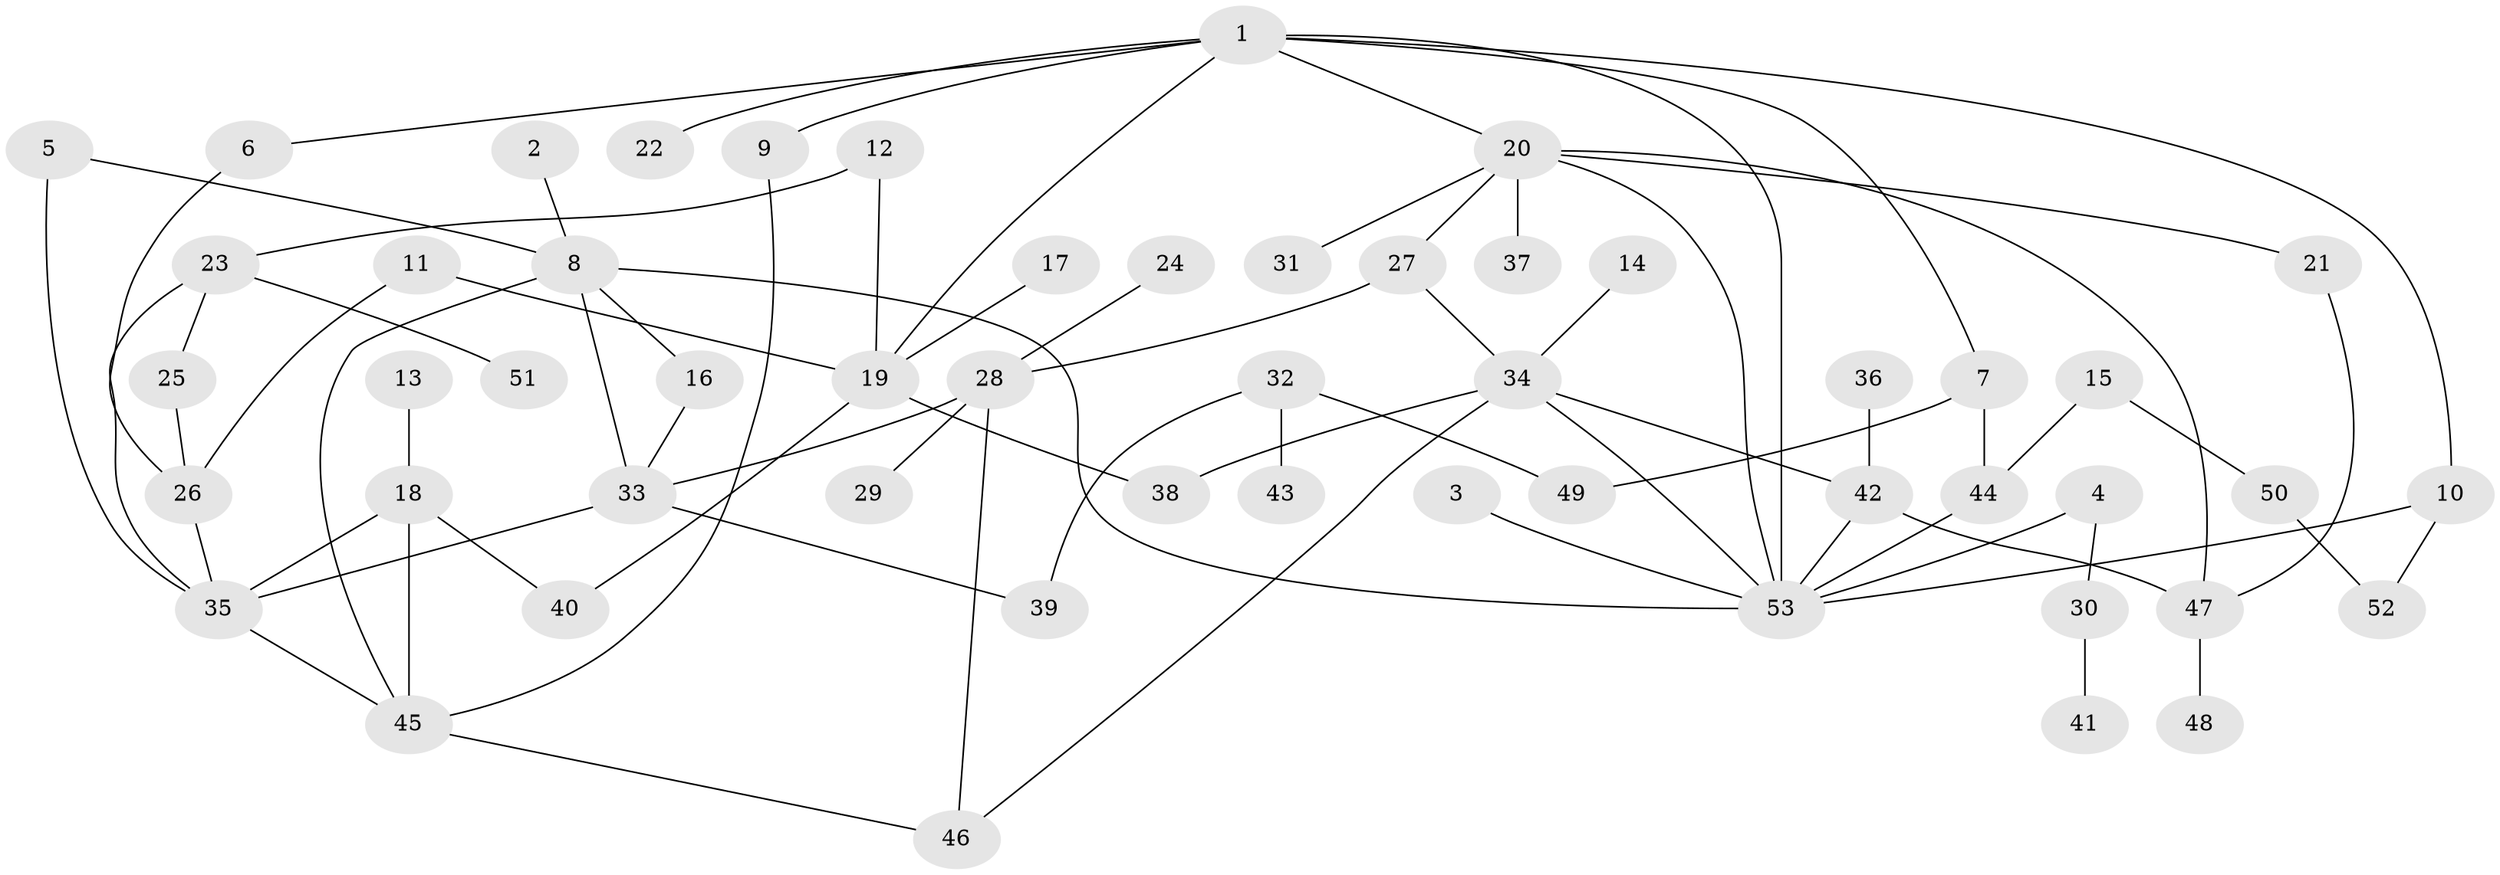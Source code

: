 // original degree distribution, {4: 0.05714285714285714, 6: 0.02857142857142857, 9: 0.009523809523809525, 7: 0.02857142857142857, 3: 0.23809523809523808, 1: 0.2857142857142857, 2: 0.3238095238095238, 5: 0.02857142857142857}
// Generated by graph-tools (version 1.1) at 2025/49/03/09/25 03:49:17]
// undirected, 53 vertices, 75 edges
graph export_dot {
graph [start="1"]
  node [color=gray90,style=filled];
  1;
  2;
  3;
  4;
  5;
  6;
  7;
  8;
  9;
  10;
  11;
  12;
  13;
  14;
  15;
  16;
  17;
  18;
  19;
  20;
  21;
  22;
  23;
  24;
  25;
  26;
  27;
  28;
  29;
  30;
  31;
  32;
  33;
  34;
  35;
  36;
  37;
  38;
  39;
  40;
  41;
  42;
  43;
  44;
  45;
  46;
  47;
  48;
  49;
  50;
  51;
  52;
  53;
  1 -- 6 [weight=1.0];
  1 -- 7 [weight=1.0];
  1 -- 9 [weight=1.0];
  1 -- 10 [weight=1.0];
  1 -- 19 [weight=1.0];
  1 -- 20 [weight=1.0];
  1 -- 22 [weight=1.0];
  1 -- 53 [weight=1.0];
  2 -- 8 [weight=1.0];
  3 -- 53 [weight=1.0];
  4 -- 30 [weight=1.0];
  4 -- 53 [weight=1.0];
  5 -- 8 [weight=1.0];
  5 -- 35 [weight=1.0];
  6 -- 26 [weight=1.0];
  7 -- 44 [weight=1.0];
  7 -- 49 [weight=1.0];
  8 -- 16 [weight=1.0];
  8 -- 33 [weight=1.0];
  8 -- 45 [weight=1.0];
  8 -- 53 [weight=1.0];
  9 -- 45 [weight=1.0];
  10 -- 52 [weight=1.0];
  10 -- 53 [weight=1.0];
  11 -- 19 [weight=1.0];
  11 -- 26 [weight=1.0];
  12 -- 19 [weight=1.0];
  12 -- 23 [weight=1.0];
  13 -- 18 [weight=1.0];
  14 -- 34 [weight=1.0];
  15 -- 44 [weight=1.0];
  15 -- 50 [weight=1.0];
  16 -- 33 [weight=1.0];
  17 -- 19 [weight=1.0];
  18 -- 35 [weight=1.0];
  18 -- 40 [weight=1.0];
  18 -- 45 [weight=1.0];
  19 -- 38 [weight=1.0];
  19 -- 40 [weight=1.0];
  20 -- 21 [weight=1.0];
  20 -- 27 [weight=1.0];
  20 -- 31 [weight=1.0];
  20 -- 37 [weight=1.0];
  20 -- 47 [weight=1.0];
  20 -- 53 [weight=1.0];
  21 -- 47 [weight=1.0];
  23 -- 25 [weight=1.0];
  23 -- 35 [weight=1.0];
  23 -- 51 [weight=1.0];
  24 -- 28 [weight=1.0];
  25 -- 26 [weight=1.0];
  26 -- 35 [weight=1.0];
  27 -- 28 [weight=2.0];
  27 -- 34 [weight=1.0];
  28 -- 29 [weight=1.0];
  28 -- 33 [weight=1.0];
  28 -- 46 [weight=1.0];
  30 -- 41 [weight=1.0];
  32 -- 39 [weight=1.0];
  32 -- 43 [weight=1.0];
  32 -- 49 [weight=1.0];
  33 -- 35 [weight=1.0];
  33 -- 39 [weight=1.0];
  34 -- 38 [weight=1.0];
  34 -- 42 [weight=1.0];
  34 -- 46 [weight=1.0];
  34 -- 53 [weight=1.0];
  35 -- 45 [weight=1.0];
  36 -- 42 [weight=1.0];
  42 -- 47 [weight=1.0];
  42 -- 53 [weight=1.0];
  44 -- 53 [weight=1.0];
  45 -- 46 [weight=1.0];
  47 -- 48 [weight=1.0];
  50 -- 52 [weight=1.0];
}
